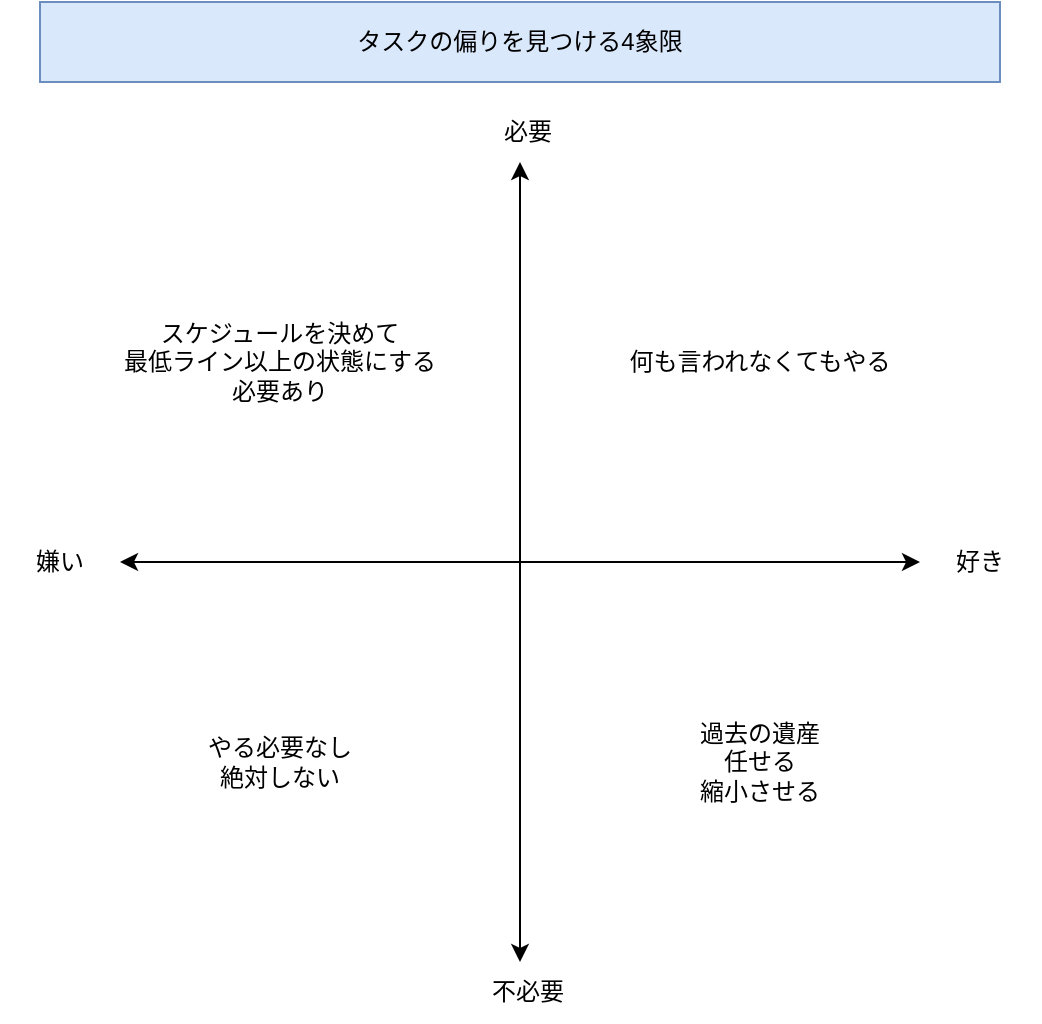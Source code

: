 <mxfile version="25.0.3">
  <diagram name="ページ1" id="CPpaSzQVmabbcuSvn5hp">
    <mxGraphModel dx="998" dy="870" grid="1" gridSize="10" guides="1" tooltips="1" connect="1" arrows="1" fold="1" page="1" pageScale="1" pageWidth="827" pageHeight="1169" math="0" shadow="0">
      <root>
        <mxCell id="0" />
        <mxCell id="1" parent="0" />
        <mxCell id="YJfFJ3zfVdRVWY4Bb8kU-1" value="" style="endArrow=classic;startArrow=classic;html=1;rounded=0;" edge="1" parent="1" target="YJfFJ3zfVdRVWY4Bb8kU-2">
          <mxGeometry width="50" height="50" relative="1" as="geometry">
            <mxPoint x="240" y="400" as="sourcePoint" />
            <mxPoint x="640" y="400" as="targetPoint" />
          </mxGeometry>
        </mxCell>
        <mxCell id="YJfFJ3zfVdRVWY4Bb8kU-2" value="好き" style="text;html=1;align=center;verticalAlign=middle;whiteSpace=wrap;rounded=0;" vertex="1" parent="1">
          <mxGeometry x="640" y="385" width="60" height="30" as="geometry" />
        </mxCell>
        <mxCell id="YJfFJ3zfVdRVWY4Bb8kU-3" value="嫌い" style="text;html=1;align=center;verticalAlign=middle;whiteSpace=wrap;rounded=0;" vertex="1" parent="1">
          <mxGeometry x="180" y="385" width="60" height="30" as="geometry" />
        </mxCell>
        <mxCell id="YJfFJ3zfVdRVWY4Bb8kU-4" value="" style="endArrow=classic;startArrow=classic;html=1;rounded=0;" edge="1" parent="1">
          <mxGeometry width="50" height="50" relative="1" as="geometry">
            <mxPoint x="440" y="200" as="sourcePoint" />
            <mxPoint x="440" y="600" as="targetPoint" />
          </mxGeometry>
        </mxCell>
        <mxCell id="YJfFJ3zfVdRVWY4Bb8kU-5" value="必要" style="text;html=1;align=center;verticalAlign=middle;whiteSpace=wrap;rounded=0;" vertex="1" parent="1">
          <mxGeometry x="414" y="170" width="60" height="30" as="geometry" />
        </mxCell>
        <mxCell id="YJfFJ3zfVdRVWY4Bb8kU-6" value="不必要" style="text;html=1;align=center;verticalAlign=middle;whiteSpace=wrap;rounded=0;" vertex="1" parent="1">
          <mxGeometry x="414" y="600" width="60" height="30" as="geometry" />
        </mxCell>
        <mxCell id="YJfFJ3zfVdRVWY4Bb8kU-7" value="スケジュールを決めて&lt;div&gt;最低ライン以上の状態にする必要あり&lt;/div&gt;" style="text;html=1;align=center;verticalAlign=middle;whiteSpace=wrap;rounded=0;" vertex="1" parent="1">
          <mxGeometry x="240" y="240" width="160" height="120" as="geometry" />
        </mxCell>
        <mxCell id="YJfFJ3zfVdRVWY4Bb8kU-8" value="何も言われなくてもやる" style="text;html=1;align=center;verticalAlign=middle;whiteSpace=wrap;rounded=0;" vertex="1" parent="1">
          <mxGeometry x="480" y="240" width="160" height="120" as="geometry" />
        </mxCell>
        <mxCell id="YJfFJ3zfVdRVWY4Bb8kU-9" value="過去の遺産&lt;div&gt;任せる&lt;/div&gt;&lt;div&gt;縮小させる&lt;/div&gt;" style="text;html=1;align=center;verticalAlign=middle;whiteSpace=wrap;rounded=0;" vertex="1" parent="1">
          <mxGeometry x="480" y="440" width="160" height="120" as="geometry" />
        </mxCell>
        <mxCell id="YJfFJ3zfVdRVWY4Bb8kU-10" value="タスクの偏りを見つける4象限" style="text;html=1;align=center;verticalAlign=middle;whiteSpace=wrap;rounded=0;fillColor=#dae8fc;strokeColor=#6c8ebf;" vertex="1" parent="1">
          <mxGeometry x="200" y="120" width="480" height="40" as="geometry" />
        </mxCell>
        <mxCell id="YJfFJ3zfVdRVWY4Bb8kU-11" value="やる必要なし&lt;div&gt;絶対しない&lt;/div&gt;" style="text;html=1;align=center;verticalAlign=middle;whiteSpace=wrap;rounded=0;" vertex="1" parent="1">
          <mxGeometry x="240" y="440" width="160" height="120" as="geometry" />
        </mxCell>
      </root>
    </mxGraphModel>
  </diagram>
</mxfile>
